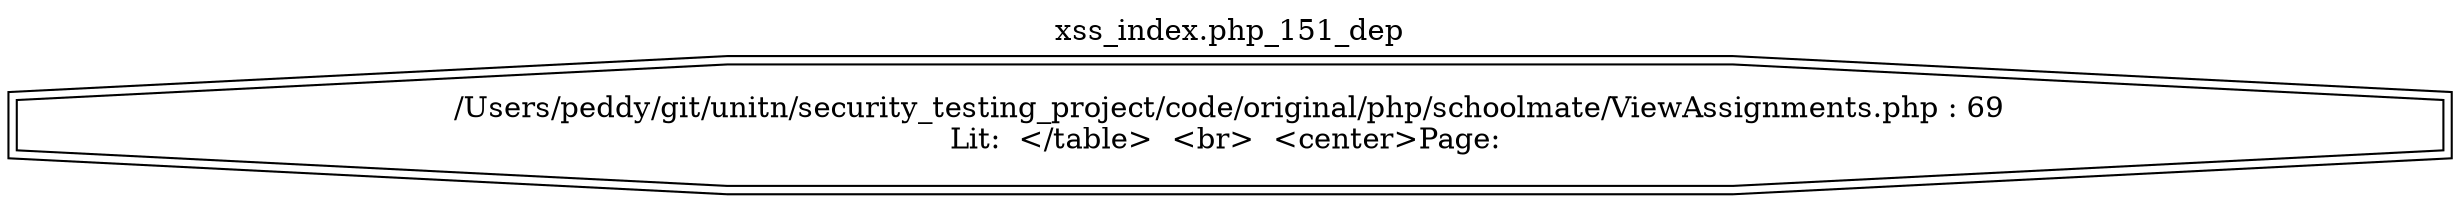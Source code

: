 digraph cfg {
  label="xss_index.php_151_dep";
  labelloc=t;
  n1 [shape=doubleoctagon, label="/Users/peddy/git/unitn/security_testing_project/code/original/php/schoolmate/ViewAssignments.php : 69\nLit:  </table>  <br>  <center>Page: \n"];
}

